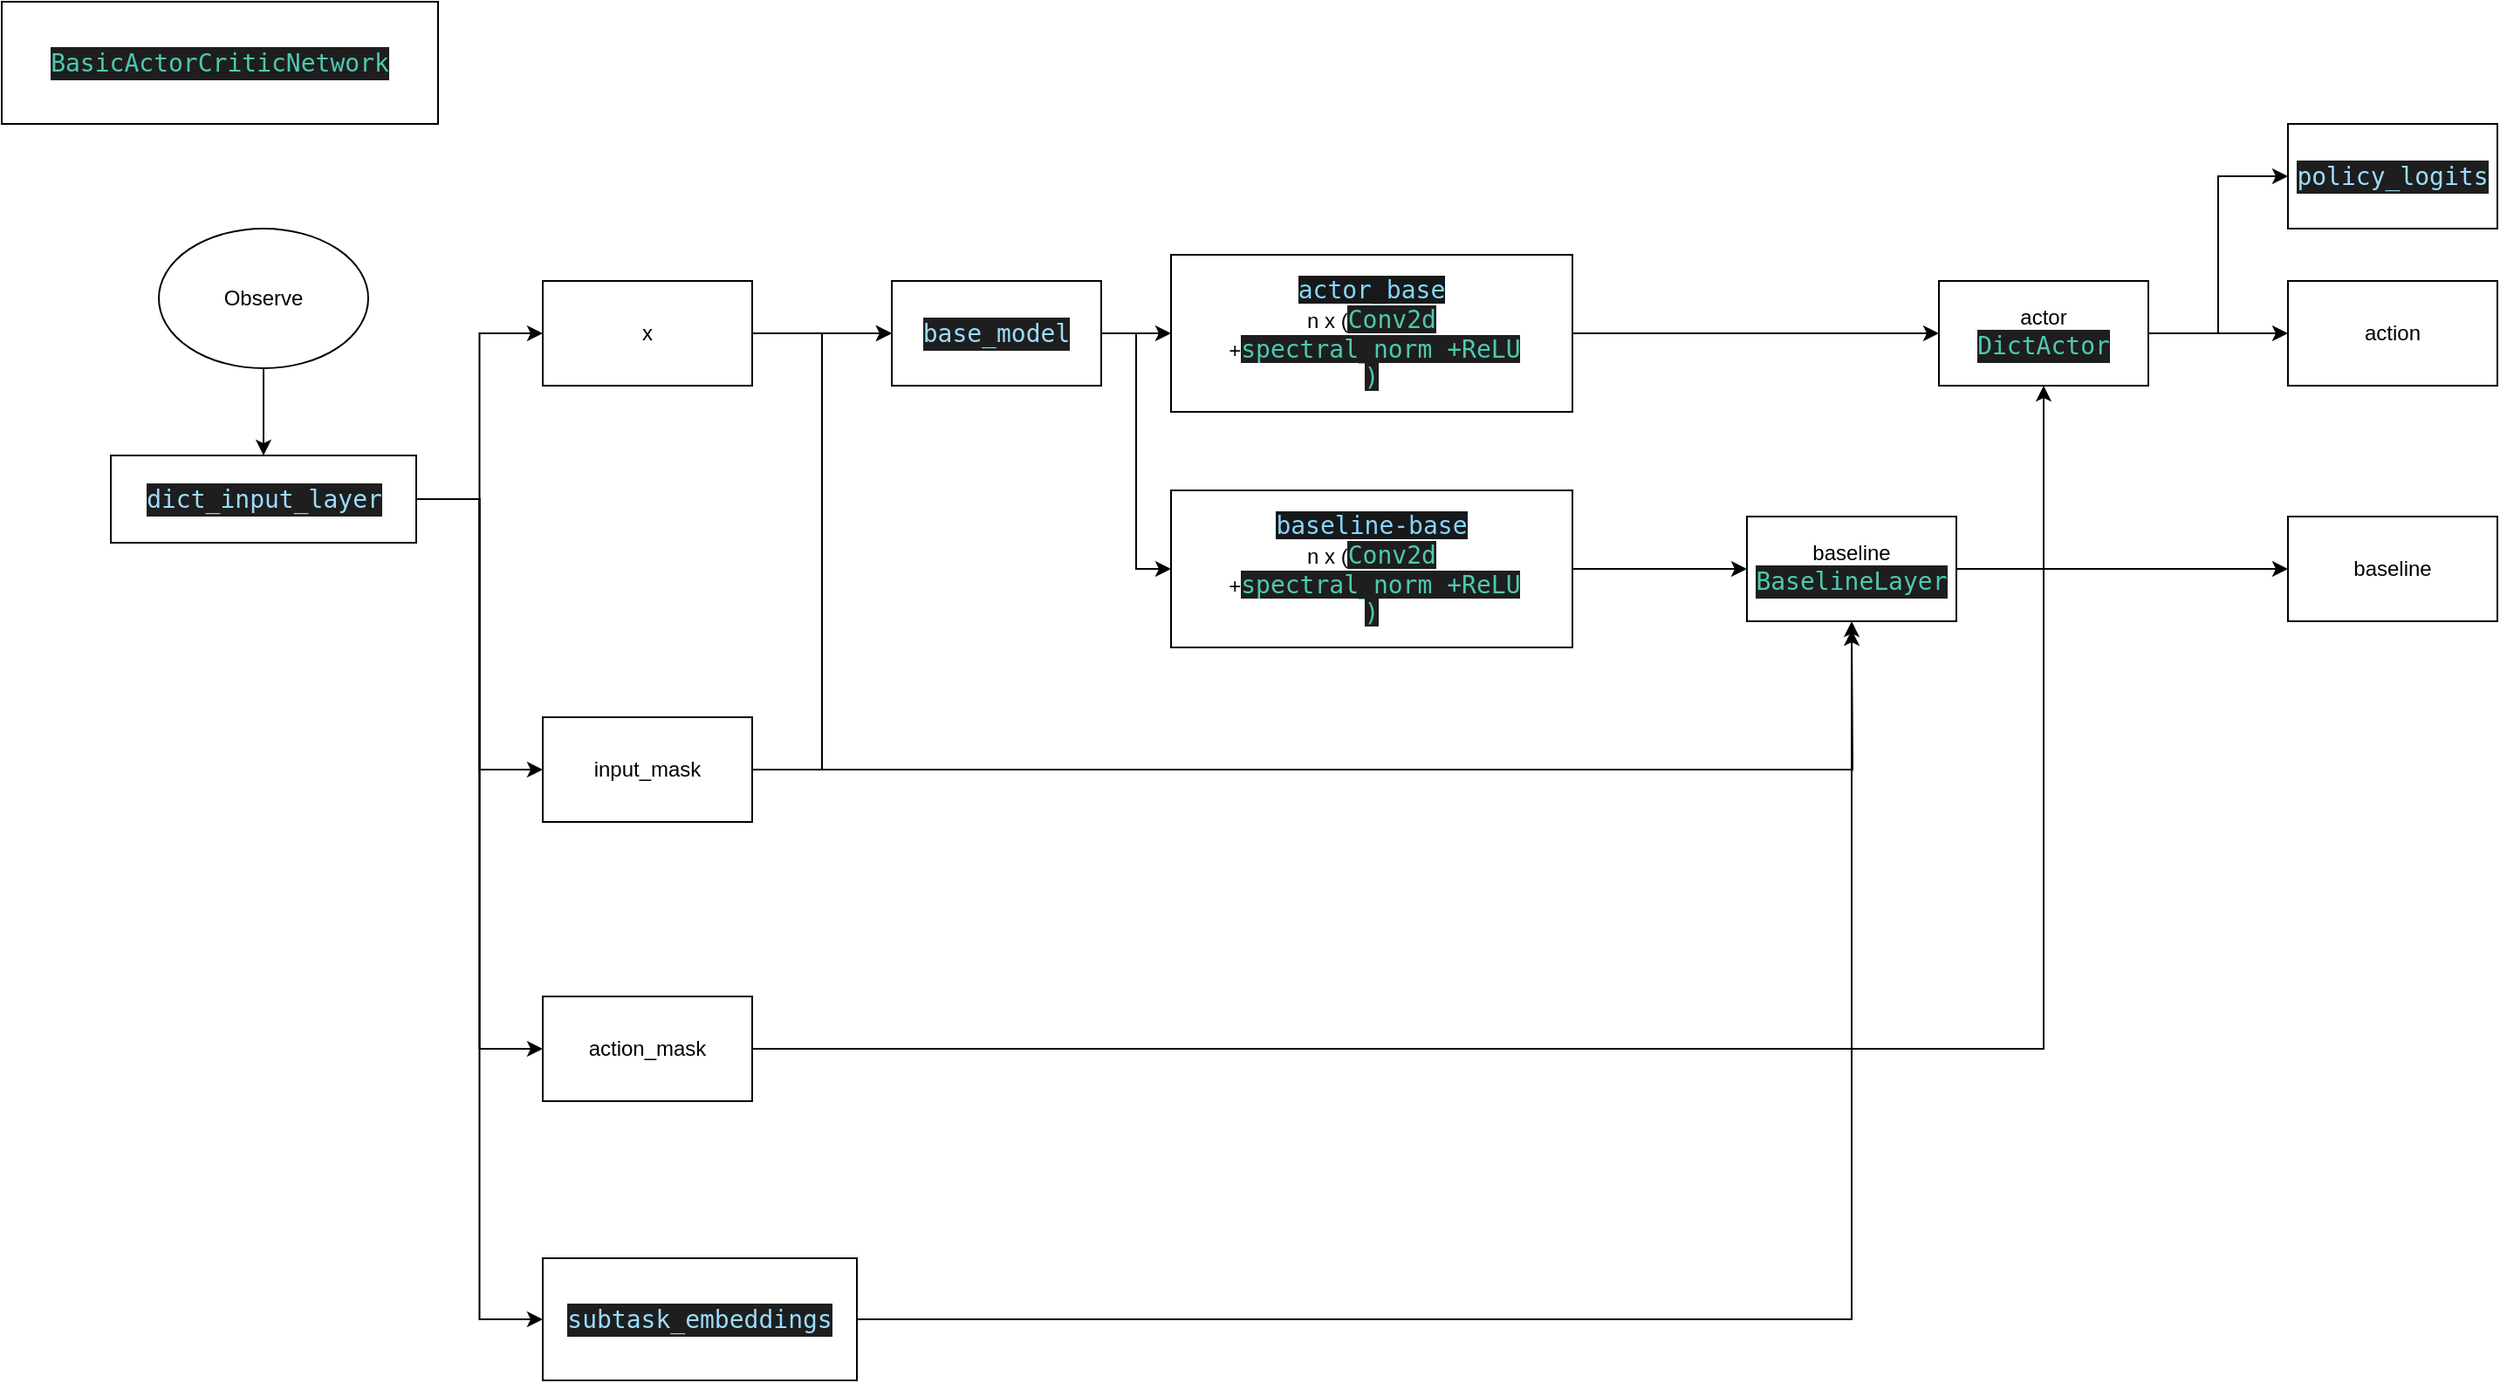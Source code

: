 <mxfile version="16.6.6" type="github">
  <diagram id="5Bctsvss8IpkEmtIqzPe" name="Page-1">
    <mxGraphModel dx="1243" dy="1123" grid="1" gridSize="10" guides="1" tooltips="1" connect="1" arrows="1" fold="1" page="1" pageScale="1" pageWidth="850" pageHeight="1100" math="0" shadow="0">
      <root>
        <mxCell id="0" />
        <mxCell id="1" parent="0" />
        <mxCell id="JOBhNOIYqBD5a2YTgfwK-1" value="&lt;div style=&quot;color: rgb(212 , 212 , 212) ; background-color: rgb(30 , 30 , 30) ; font-family: &amp;#34;droid sans mono&amp;#34; , &amp;#34;monospace&amp;#34; , monospace ; font-size: 14px ; line-height: 19px&quot;&gt;&lt;span style=&quot;color: rgb(78 , 201 , 176)&quot;&gt;BasicActorCriticNetwork&lt;/span&gt;&lt;/div&gt;" style="rounded=0;whiteSpace=wrap;html=1;" vertex="1" parent="1">
          <mxGeometry x="20" y="30" width="250" height="70" as="geometry" />
        </mxCell>
        <mxCell id="JOBhNOIYqBD5a2YTgfwK-12" style="edgeStyle=orthogonalEdgeStyle;rounded=0;orthogonalLoop=1;jettySize=auto;html=1;entryX=0;entryY=0.5;entryDx=0;entryDy=0;" edge="1" parent="1" source="JOBhNOIYqBD5a2YTgfwK-2" target="JOBhNOIYqBD5a2YTgfwK-7">
          <mxGeometry relative="1" as="geometry" />
        </mxCell>
        <mxCell id="JOBhNOIYqBD5a2YTgfwK-13" style="edgeStyle=orthogonalEdgeStyle;rounded=0;orthogonalLoop=1;jettySize=auto;html=1;entryX=0;entryY=0.5;entryDx=0;entryDy=0;" edge="1" parent="1" source="JOBhNOIYqBD5a2YTgfwK-2" target="JOBhNOIYqBD5a2YTgfwK-9">
          <mxGeometry relative="1" as="geometry" />
        </mxCell>
        <mxCell id="JOBhNOIYqBD5a2YTgfwK-14" style="edgeStyle=orthogonalEdgeStyle;rounded=0;orthogonalLoop=1;jettySize=auto;html=1;entryX=0;entryY=0.5;entryDx=0;entryDy=0;" edge="1" parent="1" source="JOBhNOIYqBD5a2YTgfwK-2" target="JOBhNOIYqBD5a2YTgfwK-10">
          <mxGeometry relative="1" as="geometry" />
        </mxCell>
        <mxCell id="JOBhNOIYqBD5a2YTgfwK-15" style="edgeStyle=orthogonalEdgeStyle;rounded=0;orthogonalLoop=1;jettySize=auto;html=1;entryX=0;entryY=0.5;entryDx=0;entryDy=0;" edge="1" parent="1" source="JOBhNOIYqBD5a2YTgfwK-2" target="JOBhNOIYqBD5a2YTgfwK-11">
          <mxGeometry relative="1" as="geometry" />
        </mxCell>
        <mxCell id="JOBhNOIYqBD5a2YTgfwK-2" value="&lt;div style=&quot;color: rgb(212 , 212 , 212) ; background-color: rgb(30 , 30 , 30) ; font-family: &amp;#34;droid sans mono&amp;#34; , &amp;#34;monospace&amp;#34; , monospace ; font-size: 14px ; line-height: 19px&quot;&gt;&lt;span style=&quot;color: rgb(156 , 220 , 254)&quot;&gt;dict_input_layer&lt;/span&gt;&lt;/div&gt;" style="rounded=0;whiteSpace=wrap;html=1;" vertex="1" parent="1">
          <mxGeometry x="82.5" y="290" width="175" height="50" as="geometry" />
        </mxCell>
        <mxCell id="JOBhNOIYqBD5a2YTgfwK-8" value="" style="edgeStyle=orthogonalEdgeStyle;rounded=0;orthogonalLoop=1;jettySize=auto;html=1;" edge="1" parent="1" source="JOBhNOIYqBD5a2YTgfwK-4" target="JOBhNOIYqBD5a2YTgfwK-2">
          <mxGeometry relative="1" as="geometry" />
        </mxCell>
        <mxCell id="JOBhNOIYqBD5a2YTgfwK-4" value="Observe" style="ellipse;whiteSpace=wrap;html=1;" vertex="1" parent="1">
          <mxGeometry x="110" y="160" width="120" height="80" as="geometry" />
        </mxCell>
        <mxCell id="JOBhNOIYqBD5a2YTgfwK-17" style="edgeStyle=orthogonalEdgeStyle;rounded=0;orthogonalLoop=1;jettySize=auto;html=1;entryX=0;entryY=0.5;entryDx=0;entryDy=0;" edge="1" parent="1" source="JOBhNOIYqBD5a2YTgfwK-7" target="JOBhNOIYqBD5a2YTgfwK-16">
          <mxGeometry relative="1" as="geometry" />
        </mxCell>
        <mxCell id="JOBhNOIYqBD5a2YTgfwK-7" value="x" style="rounded=0;whiteSpace=wrap;html=1;" vertex="1" parent="1">
          <mxGeometry x="330" y="190" width="120" height="60" as="geometry" />
        </mxCell>
        <mxCell id="JOBhNOIYqBD5a2YTgfwK-18" style="edgeStyle=orthogonalEdgeStyle;rounded=0;orthogonalLoop=1;jettySize=auto;html=1;entryX=0;entryY=0.5;entryDx=0;entryDy=0;" edge="1" parent="1" source="JOBhNOIYqBD5a2YTgfwK-9" target="JOBhNOIYqBD5a2YTgfwK-16">
          <mxGeometry relative="1" as="geometry" />
        </mxCell>
        <mxCell id="JOBhNOIYqBD5a2YTgfwK-34" style="edgeStyle=orthogonalEdgeStyle;rounded=0;orthogonalLoop=1;jettySize=auto;html=1;" edge="1" parent="1" source="JOBhNOIYqBD5a2YTgfwK-9">
          <mxGeometry relative="1" as="geometry">
            <mxPoint x="1080" y="390" as="targetPoint" />
          </mxGeometry>
        </mxCell>
        <mxCell id="JOBhNOIYqBD5a2YTgfwK-9" value="input_mask" style="rounded=0;whiteSpace=wrap;html=1;" vertex="1" parent="1">
          <mxGeometry x="330" y="440" width="120" height="60" as="geometry" />
        </mxCell>
        <mxCell id="JOBhNOIYqBD5a2YTgfwK-37" style="edgeStyle=orthogonalEdgeStyle;rounded=0;orthogonalLoop=1;jettySize=auto;html=1;entryX=0.5;entryY=1;entryDx=0;entryDy=0;" edge="1" parent="1" source="JOBhNOIYqBD5a2YTgfwK-10" target="JOBhNOIYqBD5a2YTgfwK-25">
          <mxGeometry relative="1" as="geometry" />
        </mxCell>
        <mxCell id="JOBhNOIYqBD5a2YTgfwK-10" value="action_mask" style="rounded=0;whiteSpace=wrap;html=1;" vertex="1" parent="1">
          <mxGeometry x="330" y="600" width="120" height="60" as="geometry" />
        </mxCell>
        <mxCell id="JOBhNOIYqBD5a2YTgfwK-36" style="edgeStyle=orthogonalEdgeStyle;rounded=0;orthogonalLoop=1;jettySize=auto;html=1;" edge="1" parent="1" source="JOBhNOIYqBD5a2YTgfwK-11" target="JOBhNOIYqBD5a2YTgfwK-31">
          <mxGeometry relative="1" as="geometry" />
        </mxCell>
        <mxCell id="JOBhNOIYqBD5a2YTgfwK-11" value="&lt;div style=&quot;color: rgb(212 , 212 , 212) ; background-color: rgb(30 , 30 , 30) ; font-family: &amp;#34;droid sans mono&amp;#34; , &amp;#34;monospace&amp;#34; , monospace ; font-size: 14px ; line-height: 19px&quot;&gt;&lt;span style=&quot;color: rgb(156 , 220 , 254)&quot;&gt;subtask_embeddings&lt;/span&gt;&lt;/div&gt;" style="rounded=0;whiteSpace=wrap;html=1;" vertex="1" parent="1">
          <mxGeometry x="330" y="750" width="180" height="70" as="geometry" />
        </mxCell>
        <mxCell id="JOBhNOIYqBD5a2YTgfwK-23" value="" style="edgeStyle=orthogonalEdgeStyle;rounded=0;orthogonalLoop=1;jettySize=auto;html=1;" edge="1" parent="1" source="JOBhNOIYqBD5a2YTgfwK-16" target="JOBhNOIYqBD5a2YTgfwK-21">
          <mxGeometry relative="1" as="geometry" />
        </mxCell>
        <mxCell id="JOBhNOIYqBD5a2YTgfwK-30" style="edgeStyle=orthogonalEdgeStyle;rounded=0;orthogonalLoop=1;jettySize=auto;html=1;entryX=0;entryY=0.5;entryDx=0;entryDy=0;" edge="1" parent="1" source="JOBhNOIYqBD5a2YTgfwK-16" target="JOBhNOIYqBD5a2YTgfwK-29">
          <mxGeometry relative="1" as="geometry" />
        </mxCell>
        <mxCell id="JOBhNOIYqBD5a2YTgfwK-16" value="&lt;div style=&quot;color: rgb(212 , 212 , 212) ; background-color: rgb(30 , 30 , 30) ; font-family: &amp;#34;droid sans mono&amp;#34; , &amp;#34;monospace&amp;#34; , monospace ; font-size: 14px ; line-height: 19px&quot;&gt;&lt;span style=&quot;color: rgb(156 , 220 , 254)&quot;&gt;base_model&lt;/span&gt;&lt;/div&gt;" style="rounded=0;whiteSpace=wrap;html=1;" vertex="1" parent="1">
          <mxGeometry x="530" y="190" width="120" height="60" as="geometry" />
        </mxCell>
        <mxCell id="JOBhNOIYqBD5a2YTgfwK-28" style="edgeStyle=orthogonalEdgeStyle;rounded=0;orthogonalLoop=1;jettySize=auto;html=1;entryX=0;entryY=0.5;entryDx=0;entryDy=0;" edge="1" parent="1" source="JOBhNOIYqBD5a2YTgfwK-21" target="JOBhNOIYqBD5a2YTgfwK-25">
          <mxGeometry relative="1" as="geometry" />
        </mxCell>
        <mxCell id="JOBhNOIYqBD5a2YTgfwK-21" value="&lt;span style=&quot;color: rgb(135 , 213 , 254) ; font-family: &amp;#34;droid sans mono&amp;#34; , &amp;#34;monospace&amp;#34; , monospace ; font-size: 14px ; background-color: rgb(23 , 24 , 25)&quot;&gt;actor_base&lt;/span&gt;&lt;br&gt;n x (&lt;span style=&quot;color: rgb(78 , 201 , 176) ; background-color: rgb(30 , 30 , 30) ; font-family: &amp;#34;droid sans mono&amp;#34; , &amp;#34;monospace&amp;#34; , monospace ; font-size: 14px&quot;&gt;Conv2d&lt;br&gt;&lt;/span&gt;&lt;span style=&quot;color: rgb(0 , 0 , 0)&quot;&gt;&amp;nbsp;+&lt;/span&gt;&lt;span style=&quot;color: rgb(78 , 201 , 176) ; background-color: rgb(30 , 30 , 30) ; font-family: &amp;#34;droid sans mono&amp;#34; , &amp;#34;monospace&amp;#34; , monospace ; font-size: 14px&quot;&gt;spectral_norm +&lt;span style=&quot;color: rgb(78 , 201 , 176) ; background-color: rgb(30 , 30 , 30) ; font-family: &amp;#34;droid sans mono&amp;#34; , &amp;#34;monospace&amp;#34; , monospace&quot;&gt;ReLU&lt;/span&gt;&lt;br&gt;&lt;/span&gt;&lt;span style=&quot;background-color: rgb(30 , 30 , 30) ; color: rgb(78 , 201 , 176) ; font-family: &amp;#34;droid sans mono&amp;#34; , &amp;#34;monospace&amp;#34; , monospace ; font-size: 14px&quot;&gt;)&lt;/span&gt;" style="rounded=0;whiteSpace=wrap;html=1;" vertex="1" parent="1">
          <mxGeometry x="690" y="175" width="230" height="90" as="geometry" />
        </mxCell>
        <mxCell id="JOBhNOIYqBD5a2YTgfwK-41" style="edgeStyle=orthogonalEdgeStyle;rounded=0;orthogonalLoop=1;jettySize=auto;html=1;entryX=0;entryY=0.5;entryDx=0;entryDy=0;" edge="1" parent="1" source="JOBhNOIYqBD5a2YTgfwK-25" target="JOBhNOIYqBD5a2YTgfwK-38">
          <mxGeometry relative="1" as="geometry" />
        </mxCell>
        <mxCell id="JOBhNOIYqBD5a2YTgfwK-42" style="edgeStyle=orthogonalEdgeStyle;rounded=0;orthogonalLoop=1;jettySize=auto;html=1;entryX=0;entryY=0.5;entryDx=0;entryDy=0;" edge="1" parent="1" source="JOBhNOIYqBD5a2YTgfwK-25" target="JOBhNOIYqBD5a2YTgfwK-39">
          <mxGeometry relative="1" as="geometry" />
        </mxCell>
        <mxCell id="JOBhNOIYqBD5a2YTgfwK-25" value="actor&lt;br&gt;&lt;div style=&quot;color: rgb(212 , 212 , 212) ; background-color: rgb(30 , 30 , 30) ; font-family: &amp;#34;droid sans mono&amp;#34; , &amp;#34;monospace&amp;#34; , monospace ; font-size: 14px ; line-height: 19px&quot;&gt;&lt;span style=&quot;color: rgb(78 , 201 , 176)&quot;&gt;DictActor&lt;/span&gt;&lt;/div&gt;" style="rounded=0;whiteSpace=wrap;html=1;" vertex="1" parent="1">
          <mxGeometry x="1130" y="190" width="120" height="60" as="geometry" />
        </mxCell>
        <mxCell id="JOBhNOIYqBD5a2YTgfwK-32" style="edgeStyle=orthogonalEdgeStyle;rounded=0;orthogonalLoop=1;jettySize=auto;html=1;entryX=0;entryY=0.5;entryDx=0;entryDy=0;" edge="1" parent="1" source="JOBhNOIYqBD5a2YTgfwK-29" target="JOBhNOIYqBD5a2YTgfwK-31">
          <mxGeometry relative="1" as="geometry" />
        </mxCell>
        <mxCell id="JOBhNOIYqBD5a2YTgfwK-29" value="&lt;span style=&quot;color: rgb(135 , 213 , 254) ; font-family: &amp;#34;droid sans mono&amp;#34; , &amp;#34;monospace&amp;#34; , monospace ; font-size: 14px ; background-color: rgb(23 , 24 , 25)&quot;&gt;baseline-base&lt;/span&gt;&lt;br&gt;n x (&lt;span style=&quot;color: rgb(78 , 201 , 176) ; background-color: rgb(30 , 30 , 30) ; font-family: &amp;#34;droid sans mono&amp;#34; , &amp;#34;monospace&amp;#34; , monospace ; font-size: 14px&quot;&gt;Conv2d&lt;br&gt;&lt;/span&gt;&lt;span style=&quot;color: rgb(0 , 0 , 0)&quot;&gt;&amp;nbsp;+&lt;/span&gt;&lt;span style=&quot;color: rgb(78 , 201 , 176) ; background-color: rgb(30 , 30 , 30) ; font-family: &amp;#34;droid sans mono&amp;#34; , &amp;#34;monospace&amp;#34; , monospace ; font-size: 14px&quot;&gt;spectral_norm +&lt;span style=&quot;color: rgb(78 , 201 , 176) ; background-color: rgb(30 , 30 , 30) ; font-family: &amp;#34;droid sans mono&amp;#34; , &amp;#34;monospace&amp;#34; , monospace&quot;&gt;ReLU&lt;/span&gt;&lt;br&gt;&lt;/span&gt;&lt;span style=&quot;background-color: rgb(30 , 30 , 30) ; color: rgb(78 , 201 , 176) ; font-family: &amp;#34;droid sans mono&amp;#34; , &amp;#34;monospace&amp;#34; , monospace ; font-size: 14px&quot;&gt;)&lt;/span&gt;" style="rounded=0;whiteSpace=wrap;html=1;" vertex="1" parent="1">
          <mxGeometry x="690" y="310" width="230" height="90" as="geometry" />
        </mxCell>
        <mxCell id="JOBhNOIYqBD5a2YTgfwK-43" style="edgeStyle=orthogonalEdgeStyle;rounded=0;orthogonalLoop=1;jettySize=auto;html=1;" edge="1" parent="1" source="JOBhNOIYqBD5a2YTgfwK-31" target="JOBhNOIYqBD5a2YTgfwK-40">
          <mxGeometry relative="1" as="geometry" />
        </mxCell>
        <mxCell id="JOBhNOIYqBD5a2YTgfwK-31" value="baseline&lt;br&gt;&lt;div style=&quot;color: rgb(212 , 212 , 212) ; background-color: rgb(30 , 30 , 30) ; font-family: &amp;#34;droid sans mono&amp;#34; , &amp;#34;monospace&amp;#34; , monospace ; font-size: 14px ; line-height: 19px&quot;&gt;&lt;span style=&quot;color: rgb(78 , 201 , 176)&quot;&gt;BaselineLayer&lt;/span&gt;&lt;/div&gt;" style="rounded=0;whiteSpace=wrap;html=1;" vertex="1" parent="1">
          <mxGeometry x="1020" y="325" width="120" height="60" as="geometry" />
        </mxCell>
        <mxCell id="JOBhNOIYqBD5a2YTgfwK-38" value="&lt;div style=&quot;color: rgb(212 , 212 , 212) ; background-color: rgb(30 , 30 , 30) ; font-family: &amp;#34;droid sans mono&amp;#34; , &amp;#34;monospace&amp;#34; , monospace ; font-size: 14px ; line-height: 19px&quot;&gt;&lt;span style=&quot;color: rgb(156 , 220 , 254)&quot;&gt;policy_logits&lt;/span&gt;&lt;/div&gt;" style="rounded=0;whiteSpace=wrap;html=1;" vertex="1" parent="1">
          <mxGeometry x="1330" y="100" width="120" height="60" as="geometry" />
        </mxCell>
        <mxCell id="JOBhNOIYqBD5a2YTgfwK-39" value="action" style="rounded=0;whiteSpace=wrap;html=1;" vertex="1" parent="1">
          <mxGeometry x="1330" y="190" width="120" height="60" as="geometry" />
        </mxCell>
        <mxCell id="JOBhNOIYqBD5a2YTgfwK-40" value="baseline" style="rounded=0;whiteSpace=wrap;html=1;" vertex="1" parent="1">
          <mxGeometry x="1330" y="325" width="120" height="60" as="geometry" />
        </mxCell>
      </root>
    </mxGraphModel>
  </diagram>
</mxfile>
